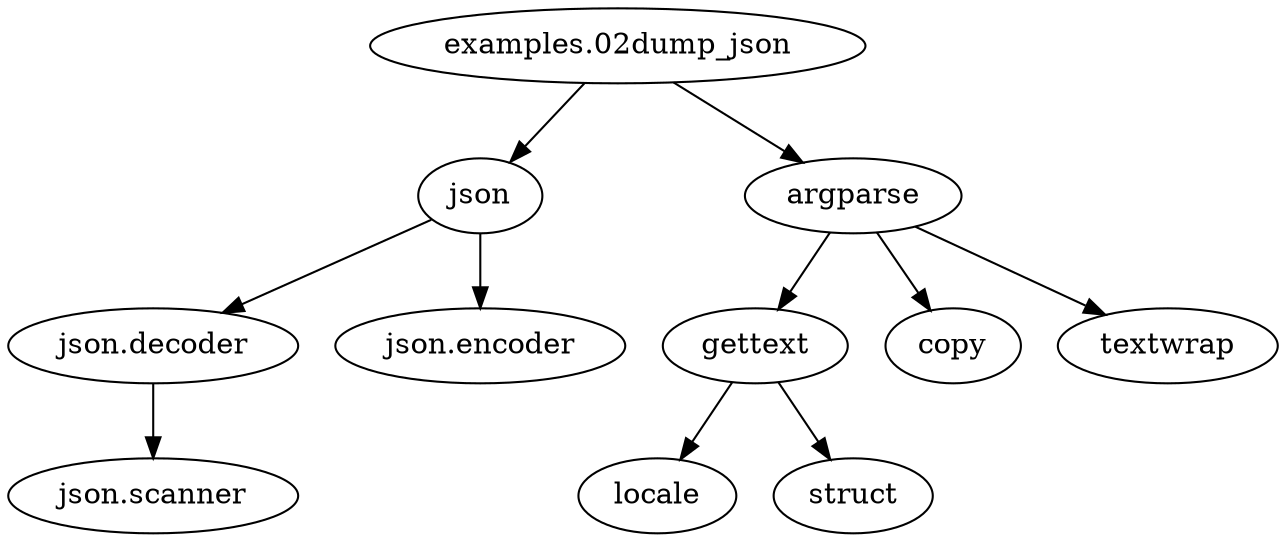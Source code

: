 digraph g {
    g0 [label="json"]
    g1 [label="json.decoder"]
    g2 [label="json.encoder"]
    g3 [label="json.scanner"]
    g4 [label="gettext"]
    g5 [label="locale"]
    g6 [label="struct"]
    g7 [label="examples.02dump_json"]
    g8 [label="argparse"]
    g9 [label="copy"]
    g10 [label="textwrap"]
    g0 -> g1
    g0 -> g2
    g1 -> g3
    g4 -> g5
    g4 -> g6
    g7 -> g0
    g7 -> g8
    g8 -> g4
    g8 -> g9
    g8 -> g10
}